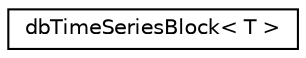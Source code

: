 digraph "Graphical Class Hierarchy"
{
 // INTERACTIVE_SVG=YES
 // LATEX_PDF_SIZE
  edge [fontname="Helvetica",fontsize="10",labelfontname="Helvetica",labelfontsize="10"];
  node [fontname="Helvetica",fontsize="10",shape=record];
  rankdir="LR";
  Node0 [label="dbTimeSeriesBlock\< T \>",height=0.2,width=0.4,color="black", fillcolor="white", style="filled",URL="$classdbTimeSeriesBlock.html",tooltip=" "];
}
